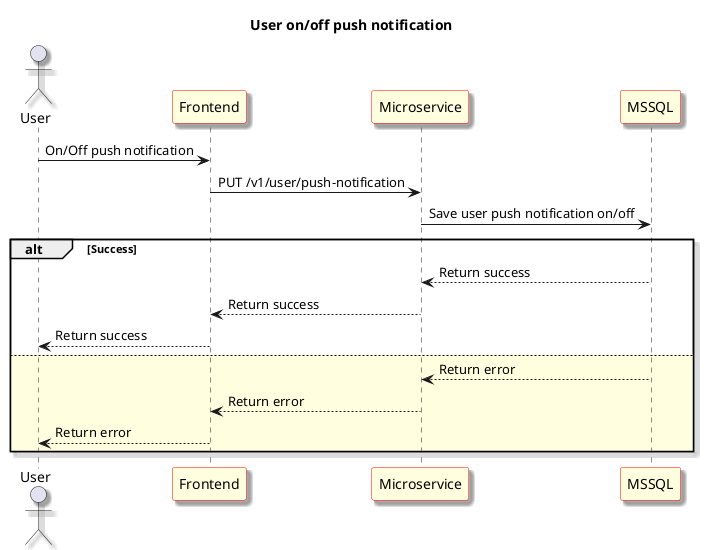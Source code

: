 @startuml User on/off push notification
skinparam shadowing true
skinparam sequence {
	ParticipantBackgroundColor LightYellow
	ParticipantBorderColor red
}
Title: User on/off push notification
actor "User" as User1
participant "Frontend" as Frontend
participant "Microservice" as Microservice
participant "MSSQL" as Database

User1 -> Frontend: On/Off push notification

Frontend -> Microservice: PUT /v1/user/push-notification

Microservice -> Database: Save user push notification on/off

alt Success

Microservice <-- Database: Return success

Frontend <-- Microservice: Return success

User1 <-- Frontend: Return success

else #LightYellow

Microservice <-- Database: Return error

Frontend <-- Microservice: Return error

User1 <-- Frontend: Return error

end

@enduml